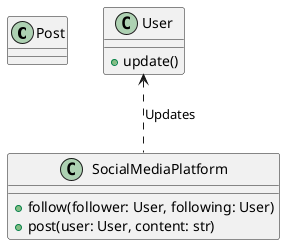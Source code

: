 @startuml
            class Post {}

            class User {
              +update()
            }

            class SocialMediaPlatform {
              +follow(follower: User, following: User)
              +post(user: User, content: str)
            }

            User <.. SocialMediaPlatform : Updates
            @enduml